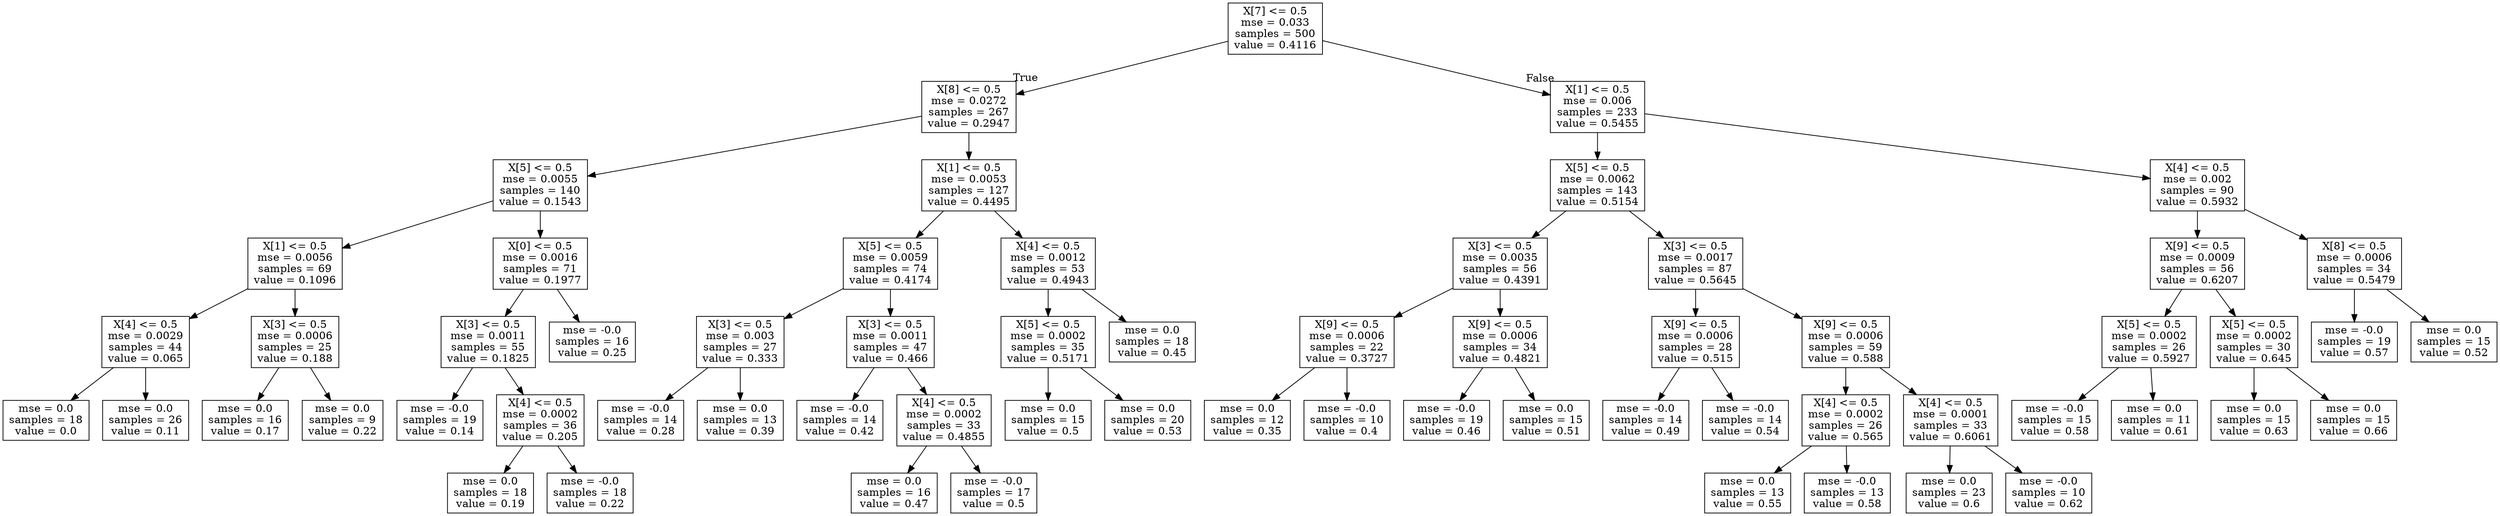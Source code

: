 digraph Tree {
node [shape=box] ;
0 [label="X[7] <= 0.5\nmse = 0.033\nsamples = 500\nvalue = 0.4116"] ;
1 [label="X[8] <= 0.5\nmse = 0.0272\nsamples = 267\nvalue = 0.2947"] ;
0 -> 1 [labeldistance=2.5, labelangle=45, headlabel="True"] ;
2 [label="X[5] <= 0.5\nmse = 0.0055\nsamples = 140\nvalue = 0.1543"] ;
1 -> 2 ;
3 [label="X[1] <= 0.5\nmse = 0.0056\nsamples = 69\nvalue = 0.1096"] ;
2 -> 3 ;
4 [label="X[4] <= 0.5\nmse = 0.0029\nsamples = 44\nvalue = 0.065"] ;
3 -> 4 ;
5 [label="mse = 0.0\nsamples = 18\nvalue = 0.0"] ;
4 -> 5 ;
6 [label="mse = 0.0\nsamples = 26\nvalue = 0.11"] ;
4 -> 6 ;
7 [label="X[3] <= 0.5\nmse = 0.0006\nsamples = 25\nvalue = 0.188"] ;
3 -> 7 ;
8 [label="mse = 0.0\nsamples = 16\nvalue = 0.17"] ;
7 -> 8 ;
9 [label="mse = 0.0\nsamples = 9\nvalue = 0.22"] ;
7 -> 9 ;
10 [label="X[0] <= 0.5\nmse = 0.0016\nsamples = 71\nvalue = 0.1977"] ;
2 -> 10 ;
11 [label="X[3] <= 0.5\nmse = 0.0011\nsamples = 55\nvalue = 0.1825"] ;
10 -> 11 ;
12 [label="mse = -0.0\nsamples = 19\nvalue = 0.14"] ;
11 -> 12 ;
13 [label="X[4] <= 0.5\nmse = 0.0002\nsamples = 36\nvalue = 0.205"] ;
11 -> 13 ;
14 [label="mse = 0.0\nsamples = 18\nvalue = 0.19"] ;
13 -> 14 ;
15 [label="mse = -0.0\nsamples = 18\nvalue = 0.22"] ;
13 -> 15 ;
16 [label="mse = -0.0\nsamples = 16\nvalue = 0.25"] ;
10 -> 16 ;
17 [label="X[1] <= 0.5\nmse = 0.0053\nsamples = 127\nvalue = 0.4495"] ;
1 -> 17 ;
18 [label="X[5] <= 0.5\nmse = 0.0059\nsamples = 74\nvalue = 0.4174"] ;
17 -> 18 ;
19 [label="X[3] <= 0.5\nmse = 0.003\nsamples = 27\nvalue = 0.333"] ;
18 -> 19 ;
20 [label="mse = -0.0\nsamples = 14\nvalue = 0.28"] ;
19 -> 20 ;
21 [label="mse = 0.0\nsamples = 13\nvalue = 0.39"] ;
19 -> 21 ;
22 [label="X[3] <= 0.5\nmse = 0.0011\nsamples = 47\nvalue = 0.466"] ;
18 -> 22 ;
23 [label="mse = -0.0\nsamples = 14\nvalue = 0.42"] ;
22 -> 23 ;
24 [label="X[4] <= 0.5\nmse = 0.0002\nsamples = 33\nvalue = 0.4855"] ;
22 -> 24 ;
25 [label="mse = 0.0\nsamples = 16\nvalue = 0.47"] ;
24 -> 25 ;
26 [label="mse = -0.0\nsamples = 17\nvalue = 0.5"] ;
24 -> 26 ;
27 [label="X[4] <= 0.5\nmse = 0.0012\nsamples = 53\nvalue = 0.4943"] ;
17 -> 27 ;
28 [label="X[5] <= 0.5\nmse = 0.0002\nsamples = 35\nvalue = 0.5171"] ;
27 -> 28 ;
29 [label="mse = 0.0\nsamples = 15\nvalue = 0.5"] ;
28 -> 29 ;
30 [label="mse = 0.0\nsamples = 20\nvalue = 0.53"] ;
28 -> 30 ;
31 [label="mse = 0.0\nsamples = 18\nvalue = 0.45"] ;
27 -> 31 ;
32 [label="X[1] <= 0.5\nmse = 0.006\nsamples = 233\nvalue = 0.5455"] ;
0 -> 32 [labeldistance=2.5, labelangle=-45, headlabel="False"] ;
33 [label="X[5] <= 0.5\nmse = 0.0062\nsamples = 143\nvalue = 0.5154"] ;
32 -> 33 ;
34 [label="X[3] <= 0.5\nmse = 0.0035\nsamples = 56\nvalue = 0.4391"] ;
33 -> 34 ;
35 [label="X[9] <= 0.5\nmse = 0.0006\nsamples = 22\nvalue = 0.3727"] ;
34 -> 35 ;
36 [label="mse = 0.0\nsamples = 12\nvalue = 0.35"] ;
35 -> 36 ;
37 [label="mse = -0.0\nsamples = 10\nvalue = 0.4"] ;
35 -> 37 ;
38 [label="X[9] <= 0.5\nmse = 0.0006\nsamples = 34\nvalue = 0.4821"] ;
34 -> 38 ;
39 [label="mse = -0.0\nsamples = 19\nvalue = 0.46"] ;
38 -> 39 ;
40 [label="mse = 0.0\nsamples = 15\nvalue = 0.51"] ;
38 -> 40 ;
41 [label="X[3] <= 0.5\nmse = 0.0017\nsamples = 87\nvalue = 0.5645"] ;
33 -> 41 ;
42 [label="X[9] <= 0.5\nmse = 0.0006\nsamples = 28\nvalue = 0.515"] ;
41 -> 42 ;
43 [label="mse = -0.0\nsamples = 14\nvalue = 0.49"] ;
42 -> 43 ;
44 [label="mse = -0.0\nsamples = 14\nvalue = 0.54"] ;
42 -> 44 ;
45 [label="X[9] <= 0.5\nmse = 0.0006\nsamples = 59\nvalue = 0.588"] ;
41 -> 45 ;
46 [label="X[4] <= 0.5\nmse = 0.0002\nsamples = 26\nvalue = 0.565"] ;
45 -> 46 ;
47 [label="mse = 0.0\nsamples = 13\nvalue = 0.55"] ;
46 -> 47 ;
48 [label="mse = -0.0\nsamples = 13\nvalue = 0.58"] ;
46 -> 48 ;
49 [label="X[4] <= 0.5\nmse = 0.0001\nsamples = 33\nvalue = 0.6061"] ;
45 -> 49 ;
50 [label="mse = 0.0\nsamples = 23\nvalue = 0.6"] ;
49 -> 50 ;
51 [label="mse = -0.0\nsamples = 10\nvalue = 0.62"] ;
49 -> 51 ;
52 [label="X[4] <= 0.5\nmse = 0.002\nsamples = 90\nvalue = 0.5932"] ;
32 -> 52 ;
53 [label="X[9] <= 0.5\nmse = 0.0009\nsamples = 56\nvalue = 0.6207"] ;
52 -> 53 ;
54 [label="X[5] <= 0.5\nmse = 0.0002\nsamples = 26\nvalue = 0.5927"] ;
53 -> 54 ;
55 [label="mse = -0.0\nsamples = 15\nvalue = 0.58"] ;
54 -> 55 ;
56 [label="mse = 0.0\nsamples = 11\nvalue = 0.61"] ;
54 -> 56 ;
57 [label="X[5] <= 0.5\nmse = 0.0002\nsamples = 30\nvalue = 0.645"] ;
53 -> 57 ;
58 [label="mse = 0.0\nsamples = 15\nvalue = 0.63"] ;
57 -> 58 ;
59 [label="mse = 0.0\nsamples = 15\nvalue = 0.66"] ;
57 -> 59 ;
60 [label="X[8] <= 0.5\nmse = 0.0006\nsamples = 34\nvalue = 0.5479"] ;
52 -> 60 ;
61 [label="mse = -0.0\nsamples = 19\nvalue = 0.57"] ;
60 -> 61 ;
62 [label="mse = 0.0\nsamples = 15\nvalue = 0.52"] ;
60 -> 62 ;
}